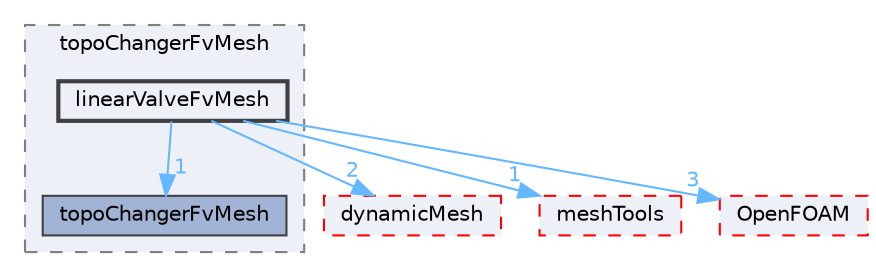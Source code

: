 digraph "src/topoChangerFvMesh/linearValveFvMesh"
{
 // LATEX_PDF_SIZE
  bgcolor="transparent";
  edge [fontname=Helvetica,fontsize=10,labelfontname=Helvetica,labelfontsize=10];
  node [fontname=Helvetica,fontsize=10,shape=box,height=0.2,width=0.4];
  compound=true
  subgraph clusterdir_e7971e9c65d637bd16ff2087df237f5f {
    graph [ bgcolor="#edf0f7", pencolor="grey50", label="topoChangerFvMesh", fontname=Helvetica,fontsize=10 style="filled,dashed", URL="dir_e7971e9c65d637bd16ff2087df237f5f.html",tooltip=""]
  dir_7845d368d8fbe4b348143cdb79b20fb0 [label="topoChangerFvMesh", fillcolor="#a2b4d6", color="grey25", style="filled", URL="dir_7845d368d8fbe4b348143cdb79b20fb0.html",tooltip=""];
  dir_22e7a009ce38570f146c42b4039037e7 [label="linearValveFvMesh", fillcolor="#edf0f7", color="grey25", style="filled,bold", URL="dir_22e7a009ce38570f146c42b4039037e7.html",tooltip=""];
  }
  dir_63742796c427c97a292c80f7db71da36 [label="dynamicMesh", fillcolor="#edf0f7", color="red", style="filled,dashed", URL="dir_63742796c427c97a292c80f7db71da36.html",tooltip=""];
  dir_ae30ad0bef50cf391b24c614251bb9fd [label="meshTools", fillcolor="#edf0f7", color="red", style="filled,dashed", URL="dir_ae30ad0bef50cf391b24c614251bb9fd.html",tooltip=""];
  dir_c5473ff19b20e6ec4dfe5c310b3778a8 [label="OpenFOAM", fillcolor="#edf0f7", color="red", style="filled,dashed", URL="dir_c5473ff19b20e6ec4dfe5c310b3778a8.html",tooltip=""];
  dir_22e7a009ce38570f146c42b4039037e7->dir_63742796c427c97a292c80f7db71da36 [headlabel="2", labeldistance=1.5 headhref="dir_002211_001086.html" href="dir_002211_001086.html" color="steelblue1" fontcolor="steelblue1"];
  dir_22e7a009ce38570f146c42b4039037e7->dir_7845d368d8fbe4b348143cdb79b20fb0 [headlabel="1", labeldistance=1.5 headhref="dir_002211_004071.html" href="dir_002211_004071.html" color="steelblue1" fontcolor="steelblue1"];
  dir_22e7a009ce38570f146c42b4039037e7->dir_ae30ad0bef50cf391b24c614251bb9fd [headlabel="1", labeldistance=1.5 headhref="dir_002211_002382.html" href="dir_002211_002382.html" color="steelblue1" fontcolor="steelblue1"];
  dir_22e7a009ce38570f146c42b4039037e7->dir_c5473ff19b20e6ec4dfe5c310b3778a8 [headlabel="3", labeldistance=1.5 headhref="dir_002211_002695.html" href="dir_002211_002695.html" color="steelblue1" fontcolor="steelblue1"];
}
